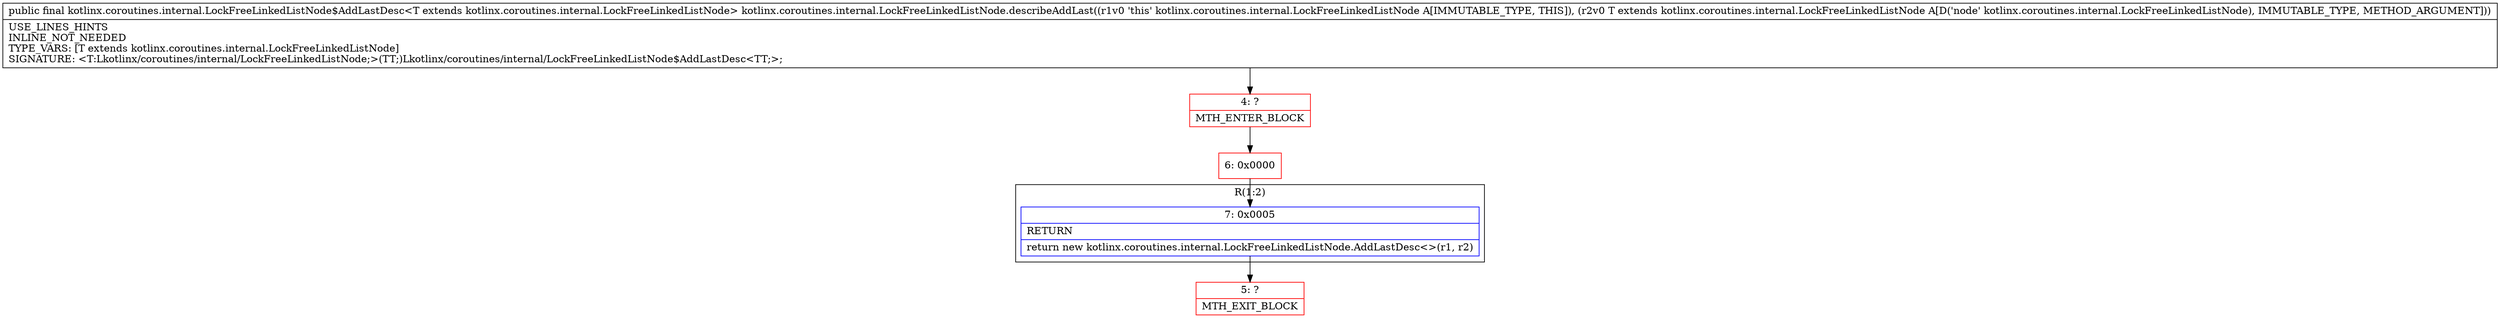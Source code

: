 digraph "CFG forkotlinx.coroutines.internal.LockFreeLinkedListNode.describeAddLast(Lkotlinx\/coroutines\/internal\/LockFreeLinkedListNode;)Lkotlinx\/coroutines\/internal\/LockFreeLinkedListNode$AddLastDesc;" {
subgraph cluster_Region_361285206 {
label = "R(1:2)";
node [shape=record,color=blue];
Node_7 [shape=record,label="{7\:\ 0x0005|RETURN\l|return new kotlinx.coroutines.internal.LockFreeLinkedListNode.AddLastDesc\<\>(r1, r2)\l}"];
}
Node_4 [shape=record,color=red,label="{4\:\ ?|MTH_ENTER_BLOCK\l}"];
Node_6 [shape=record,color=red,label="{6\:\ 0x0000}"];
Node_5 [shape=record,color=red,label="{5\:\ ?|MTH_EXIT_BLOCK\l}"];
MethodNode[shape=record,label="{public final kotlinx.coroutines.internal.LockFreeLinkedListNode$AddLastDesc\<T extends kotlinx.coroutines.internal.LockFreeLinkedListNode\> kotlinx.coroutines.internal.LockFreeLinkedListNode.describeAddLast((r1v0 'this' kotlinx.coroutines.internal.LockFreeLinkedListNode A[IMMUTABLE_TYPE, THIS]), (r2v0 T extends kotlinx.coroutines.internal.LockFreeLinkedListNode A[D('node' kotlinx.coroutines.internal.LockFreeLinkedListNode), IMMUTABLE_TYPE, METHOD_ARGUMENT]))  | USE_LINES_HINTS\lINLINE_NOT_NEEDED\lTYPE_VARS: [T extends kotlinx.coroutines.internal.LockFreeLinkedListNode]\lSIGNATURE: \<T:Lkotlinx\/coroutines\/internal\/LockFreeLinkedListNode;\>(TT;)Lkotlinx\/coroutines\/internal\/LockFreeLinkedListNode$AddLastDesc\<TT;\>;\l}"];
MethodNode -> Node_4;Node_7 -> Node_5;
Node_4 -> Node_6;
Node_6 -> Node_7;
}

